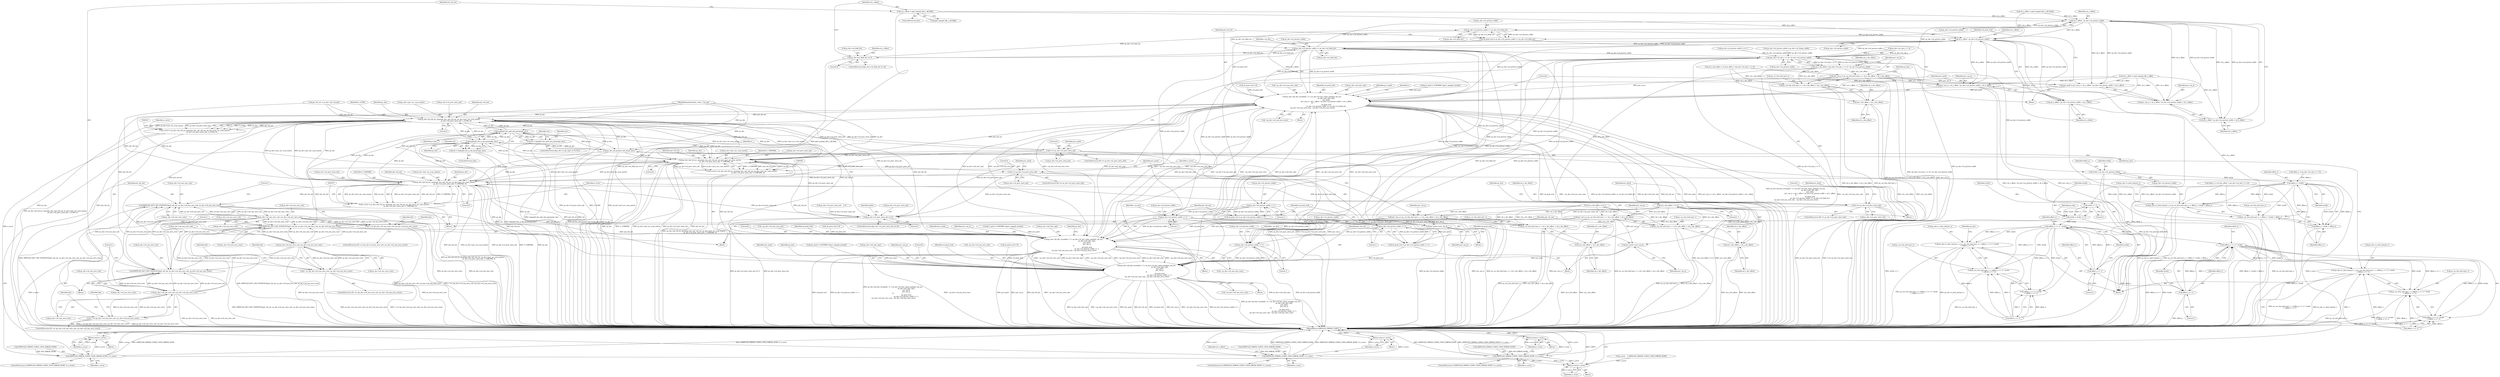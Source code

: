 digraph "0_Android_7737780815fe523ad7b0e49456eb75d27a30818a@array" {
"1000454" [label="(Call,u4_y_offset = gai2_impeg2_blk_y_off_fld[i])"];
"1000498" [label="(Call,u4_y_offset * ps_dec->u2_picture_width)"];
"1000493" [label="(Call,pu1_pred = pu1_out_p + u4_y_offset * ps_dec->u2_picture_width + u4_x_offset)"];
"1000523" [label="(Call,ps_dec->pf_idct_recon[idx * 2 + ps_dec->i4_last_value_one](pi2_vld_out,\n                                                            ps_dec->ai2_idct_stg1,\n                                                            pu1_pred,\n                                                            pu1_out_p + u4_y_offset * ps_dec->u2_picture_width + u4_x_offset,\n 8,\n                                                            u4_pred_strd,\n                                                            ps_dec->u2_picture_width << ps_dec->u2_field_dct,\n ~ps_dec->u4_non_zero_cols, ~ps_dec->u4_non_zero_rows))"];
"1000417" [label="(Call,ps_dec->pf_vld_inv_quant(ps_dec, pi2_vld_out, ps_dec->pu1_inv_scan_matrix,\n                              ps_dec->u2_prev_intra_mb, Y_LUMA, 0))"];
"1000213" [label="(Call,impeg2d_dec_pnb_mb_params(ps_dec))"];
"1000211" [label="(Call,ret = impeg2d_dec_pnb_mb_params(ps_dec))"];
"1000218" [label="(Call,impeg2d_dec_p_mb_params(ps_dec))"];
"1000216" [label="(Call,ret = impeg2d_dec_p_mb_params(ps_dec))"];
"1000388" [label="(Call,ps_dec_mb_params->pf_mc(ps_dec))"];
"1000579" [label="(Call,ps_dec->pf_vld_inv_quant(ps_dec, pi2_vld_out, ps_dec->pu1_inv_scan_matrix,\n                          ps_dec->u2_prev_intra_mb, U_CHROMA, 0))"];
"1000577" [label="(Call,e_error = ps_dec->pf_vld_inv_quant(ps_dec, pi2_vld_out, ps_dec->pu1_inv_scan_matrix,\n                          ps_dec->u2_prev_intra_mb, U_CHROMA, 0))"];
"1000591" [label="(Call,(IMPEG2D_ERROR_CODES_T)IVD_ERROR_NONE != e_error)"];
"1000597" [label="(Return,return e_error;)"];
"1000848" [label="(Return,return e_error;)"];
"1000599" [label="(Call,IMPEG2D_IDCT_INP_STATISTICS(pi2_vld_out, ps_dec->u4_non_zero_cols, ps_dec->u4_non_zero_rows))"];
"1000612" [label="(Call,ps_dec->u4_non_zero_cols | ps_dec->u4_non_zero_rows)"];
"1000459" [label="(Call,IMPEG2D_IDCT_INP_STATISTICS(pi2_vld_out, ps_dec->u4_non_zero_cols, ps_dec->u4_non_zero_rows))"];
"1000472" [label="(Call,ps_dec->u4_non_zero_cols | ps_dec->u4_non_zero_rows)"];
"1000470" [label="(Call,1 == (ps_dec->u4_non_zero_cols | ps_dec->u4_non_zero_rows))"];
"1000713" [label="(Call,IMPEG2D_IDCT_INP_STATISTICS(pi2_vld_out, ps_dec->u4_non_zero_cols, ps_dec->u4_non_zero_rows))"];
"1000726" [label="(Call,ps_dec->u4_non_zero_cols | ps_dec->u4_non_zero_rows)"];
"1000724" [label="(Call,1 == (ps_dec->u4_non_zero_cols | ps_dec->u4_non_zero_rows))"];
"1000767" [label="(Call,ps_dec->pf_idct_recon[idx * 2 + ps_dec->i4_last_value_one](pi2_vld_out,\n                                                        ps_dec->ai2_idct_stg1,\n                                                        pu1_pred,\n                                                        pu1_out_p,\n 8,\n                                                        u4_pred_strd,\n                                                        ps_dec->u2_picture_width >> 1,\n ~ps_dec->u4_non_zero_cols, ~ps_dec->u4_non_zero_rows))"];
"1000653" [label="(Call,ps_dec->pf_idct_recon[idx * 2 + ps_dec->i4_last_value_one](pi2_vld_out,\n                                                        ps_dec->ai2_idct_stg1,\n                                                        pu1_pred,\n                                                        pu1_out_p,\n 8,\n                                                        u4_pred_strd,\n                                                        ps_dec->u2_picture_width >> 1,\n ~ps_dec->u4_non_zero_cols, ~ps_dec->u4_non_zero_rows))"];
"1000693" [label="(Call,ps_dec->pf_vld_inv_quant(ps_dec, pi2_vld_out, ps_dec->pu1_inv_scan_matrix,\n                          ps_dec->u2_prev_intra_mb, V_CHROMA, 0))"];
"1000691" [label="(Call,e_error = ps_dec->pf_vld_inv_quant(ps_dec, pi2_vld_out, ps_dec->pu1_inv_scan_matrix,\n                          ps_dec->u2_prev_intra_mb, V_CHROMA, 0))"];
"1000705" [label="(Call,(IMPEG2D_ERROR_CODES_T)IVD_ERROR_NONE != e_error)"];
"1000711" [label="(Return,return e_error;)"];
"1000741" [label="(Call,0 == ps_dec->u2_prev_intra_mb)"];
"1000269" [label="(Call,ps_dec->u2_prev_intra_mb == 0)"];
"1000610" [label="(Call,1 == (ps_dec->u4_non_zero_cols | ps_dec->u4_non_zero_rows))"];
"1000627" [label="(Call,0 == ps_dec->u2_prev_intra_mb)"];
"1000415" [label="(Call,e_error = ps_dec->pf_vld_inv_quant(ps_dec, pi2_vld_out, ps_dec->pu1_inv_scan_matrix,\n                              ps_dec->u2_prev_intra_mb, Y_LUMA, 0))"];
"1000429" [label="(Call,(IMPEG2D_ERROR_CODES_T)IVD_ERROR_NONE != e_error)"];
"1000435" [label="(Return,return e_error;)"];
"1000487" [label="(Call,0 == ps_dec->u2_prev_intra_mb)"];
"1000495" [label="(Call,pu1_out_p + u4_y_offset * ps_dec->u2_picture_width + u4_x_offset)"];
"1000497" [label="(Call,u4_y_offset * ps_dec->u2_picture_width + u4_x_offset)"];
"1000506" [label="(Call,ps_dec->u2_picture_width << ps_dec->u2_field_dct)"];
"1000504" [label="(Call,u4_pred_strd = ps_dec->u2_picture_width << ps_dec->u2_field_dct)"];
"1000532" [label="(Call,u4_y_offset * ps_dec->u2_picture_width)"];
"1000529" [label="(Call,pu1_out_p + u4_y_offset * ps_dec->u2_picture_width + u4_x_offset)"];
"1000531" [label="(Call,u4_y_offset * ps_dec->u2_picture_width + u4_x_offset)"];
"1000540" [label="(Call,ps_dec->u2_picture_width << ps_dec->u2_field_dct)"];
"1000250" [label="(Call,(ps_dec->u2_mb_y << 4) * ps_dec->u2_picture_width)"];
"1000248" [label="(Call,u4_y_dst_offset = (ps_dec->u2_mb_y << 4) * ps_dec->u2_picture_width)"];
"1000259" [label="(Call,pu1_out_p = ps_cur_frm_buf->pu1_y + u4_x_dst_offset + u4_y_dst_offset)"];
"1000261" [label="(Call,ps_cur_frm_buf->pu1_y + u4_x_dst_offset + u4_y_dst_offset)"];
"1000265" [label="(Call,u4_x_dst_offset + u4_y_dst_offset)"];
"1000556" [label="(Call,u4_y_dst_offset >>= 2)"];
"1000568" [label="(Call,pu1_out_p = ps_cur_frm_buf->pu1_u + u4_x_dst_offset + u4_y_dst_offset)"];
"1000633" [label="(Call,pu1_pred = pu1_out_p)"];
"1000570" [label="(Call,ps_cur_frm_buf->pu1_u + u4_x_dst_offset + u4_y_dst_offset)"];
"1000574" [label="(Call,u4_x_dst_offset + u4_y_dst_offset)"];
"1000682" [label="(Call,pu1_out_p = ps_cur_frm_buf->pu1_v + u4_x_dst_offset + u4_y_dst_offset)"];
"1000747" [label="(Call,pu1_pred = pu1_out_p)"];
"1000684" [label="(Call,ps_cur_frm_buf->pu1_v + u4_x_dst_offset + u4_y_dst_offset)"];
"1000688" [label="(Call,u4_x_dst_offset + u4_y_dst_offset)"];
"1000309" [label="(Call,stride = ps_dec->u2_picture_width)"];
"1000341" [label="(Call,offset_y * stride)"];
"1000330" [label="(Call,ps_dec->s_dest_buf.pu1_y = ps_cur_frm_buf->pu1_y + offset_y * stride + offset_x)"];
"1000336" [label="(Call,ps_cur_frm_buf->pu1_y + offset_y * stride + offset_x)"];
"1000340" [label="(Call,offset_y * stride + offset_x)"];
"1000347" [label="(Call,stride >> 1)"];
"1000345" [label="(Call,stride = stride >> 1)"];
"1000361" [label="(Call,(offset_y >> 1) * stride)"];
"1000350" [label="(Call,ps_dec->s_dest_buf.pu1_u = ps_cur_frm_buf->pu1_u + (offset_y >> 1) * stride\n + (offset_x >> 1))"];
"1000356" [label="(Call,ps_cur_frm_buf->pu1_u + (offset_y >> 1) * stride\n + (offset_x >> 1))"];
"1000360" [label="(Call,(offset_y >> 1) * stride\n + (offset_x >> 1))"];
"1000380" [label="(Call,(offset_y >> 1) * stride)"];
"1000369" [label="(Call,ps_dec->s_dest_buf.pu1_v = ps_cur_frm_buf->pu1_v + (offset_y >> 1) * stride\n + (offset_x >> 1))"];
"1000375" [label="(Call,ps_cur_frm_buf->pu1_v + (offset_y >> 1) * stride\n + (offset_x >> 1))"];
"1000379" [label="(Call,(offset_y >> 1) * stride\n + (offset_x >> 1))"];
"1000362" [label="(Call,offset_y >> 1)"];
"1000381" [label="(Call,offset_y >> 1)"];
"1000638" [label="(Call,ps_dec->u2_picture_width >> 1)"];
"1000636" [label="(Call,u4_pred_strd = ps_dec->u2_picture_width >> 1)"];
"1000662" [label="(Call,ps_dec->u2_picture_width >> 1)"];
"1000752" [label="(Call,ps_dec->u2_picture_width >> 1)"];
"1000750" [label="(Call,u4_pred_strd = ps_dec->u2_picture_width >> 1)"];
"1000776" [label="(Call,ps_dec->u2_picture_width >> 1)"];
"1000443" [label="(Call,ps_dec->u2_field_dct == 0)"];
"1000423" [label="(Call,ps_dec->u2_prev_intra_mb)"];
"1000624" [label="(Identifier,idx)"];
"1000219" [label="(Identifier,ps_dec)"];
"1000611" [label="(Literal,1)"];
"1000274" [label="(Block,)"];
"1000612" [label="(Call,ps_dec->u4_non_zero_cols | ps_dec->u4_non_zero_rows)"];
"1000598" [label="(Identifier,e_error)"];
"1000780" [label="(Literal,1)"];
"1000249" [label="(Identifier,u4_y_dst_offset)"];
"1000461" [label="(Call,ps_dec->u4_non_zero_cols)"];
"1000357" [label="(Call,ps_cur_frm_buf->pu1_u)"];
"1000645" [label="(Call,pu1_pred = (UWORD8 *)gau1_impeg2_zerobuf)"];
"1000392" [label="(Identifier,i)"];
"1000538" [label="(Literal,8)"];
"1000604" [label="(Call,ps_dec->u4_non_zero_rows)"];
"1000655" [label="(Call,ps_dec->ai2_idct_stg1)"];
"1000484" [label="(Identifier,idx)"];
"1000250" [label="(Call,(ps_dec->u2_mb_y << 4) * ps_dec->u2_picture_width)"];
"1000384" [label="(Identifier,stride)"];
"1000448" [label="(Call,u4_y_offset = gai2_impeg2_blk_y_off_frm[i])"];
"1000213" [label="(Call,impeg2d_dec_pnb_mb_params(ps_dec))"];
"1000280" [label="(Identifier,index)"];
"1000498" [label="(Call,u4_y_offset * ps_dec->u2_picture_width)"];
"1000360" [label="(Call,(offset_y >> 1) * stride\n + (offset_x >> 1))"];
"1000682" [label="(Call,pu1_out_p = ps_cur_frm_buf->pu1_v + u4_x_dst_offset + u4_y_dst_offset)"];
"1000639" [label="(Call,ps_dec->u2_picture_width)"];
"1000266" [label="(Identifier,u4_x_dst_offset)"];
"1000725" [label="(Literal,1)"];
"1000777" [label="(Call,ps_dec->u2_picture_width)"];
"1000772" [label="(Identifier,pu1_pred)"];
"1000654" [label="(Identifier,pi2_vld_out)"];
"1000435" [label="(Return,return e_error;)"];
"1000577" [label="(Call,e_error = ps_dec->pf_vld_inv_quant(ps_dec, pi2_vld_out, ps_dec->pu1_inv_scan_matrix,\n                          ps_dec->u2_prev_intra_mb, U_CHROMA, 0))"];
"1000437" [label="(Call,u4_x_offset = gai2_impeg2_blk_x_off[i])"];
"1000165" [label="(Call,ps_dec->u2_picture_width <<= 1)"];
"1000529" [label="(Call,pu1_out_p + u4_y_offset * ps_dec->u2_picture_width + u4_x_offset)"];
"1000473" [label="(Call,ps_dec->u4_non_zero_cols)"];
"1000691" [label="(Call,e_error = ps_dec->pf_vld_inv_quant(ps_dec, pi2_vld_out, ps_dec->pu1_inv_scan_matrix,\n                          ps_dec->u2_prev_intra_mb, V_CHROMA, 0))"];
"1000750" [label="(Call,u4_pred_strd = ps_dec->u2_picture_width >> 1)"];
"1000610" [label="(Call,1 == (ps_dec->u4_non_zero_cols | ps_dec->u4_non_zero_rows))"];
"1000550" [label="(Call,~ps_dec->u4_non_zero_rows)"];
"1000704" [label="(ControlStructure,if ((IMPEG2D_ERROR_CODES_T)IVD_ERROR_NONE != e_error))"];
"1000345" [label="(Call,stride = stride >> 1)"];
"1000504" [label="(Call,u4_pred_strd = ps_dec->u2_picture_width << ps_dec->u2_field_dct)"];
"1000471" [label="(Literal,1)"];
"1000398" [label="(Identifier,i)"];
"1000699" [label="(Call,ps_dec->u2_prev_intra_mb)"];
"1000239" [label="(Call,u4_x_dst_offset = u4_frm_offset + (ps_dec->u2_mb_x << 4))"];
"1000576" [label="(Identifier,u4_y_dst_offset)"];
"1000419" [label="(Identifier,pi2_vld_out)"];
"1000689" [label="(Identifier,u4_x_dst_offset)"];
"1000426" [label="(Identifier,Y_LUMA)"];
"1000270" [label="(Call,ps_dec->u2_prev_intra_mb)"];
"1000366" [label="(Call,offset_x >> 1)"];
"1000469" [label="(ControlStructure,if(1 == (ps_dec->u4_non_zero_cols | ps_dec->u4_non_zero_rows)))"];
"1000677" [label="(Identifier,ps_dec)"];
"1000537" [label="(Identifier,u4_x_offset)"];
"1000344" [label="(Identifier,offset_x)"];
"1000582" [label="(Call,ps_dec->pu1_inv_scan_matrix)"];
"1000349" [label="(Literal,1)"];
"1000487" [label="(Call,0 == ps_dec->u2_prev_intra_mb)"];
"1000369" [label="(Call,ps_dec->s_dest_buf.pu1_v = ps_cur_frm_buf->pu1_v + (offset_y >> 1) * stride\n + (offset_x >> 1))"];
"1000666" [label="(Literal,1)"];
"1000756" [label="(Literal,1)"];
"1000663" [label="(Call,ps_dec->u2_picture_width)"];
"1000183" [label="(Block,)"];
"1000534" [label="(Call,ps_dec->u2_picture_width)"];
"1000438" [label="(Identifier,u4_x_offset)"];
"1000212" [label="(Identifier,ret)"];
"1000789" [label="(Identifier,ps_dec)"];
"1000726" [label="(Call,ps_dec->u4_non_zero_cols | ps_dec->u4_non_zero_rows)"];
"1000356" [label="(Call,ps_cur_frm_buf->pu1_u + (offset_y >> 1) * stride\n + (offset_x >> 1))"];
"1000436" [label="(Identifier,e_error)"];
"1000495" [label="(Call,pu1_out_p + u4_y_offset * ps_dec->u2_picture_width + u4_x_offset)"];
"1000591" [label="(Call,(IMPEG2D_ERROR_CODES_T)IVD_ERROR_NONE != e_error)"];
"1000540" [label="(Call,ps_dec->u2_picture_width << ps_dec->u2_field_dct)"];
"1000434" [label="(Block,)"];
"1000380" [label="(Call,(offset_y >> 1) * stride)"];
"1000449" [label="(Identifier,u4_y_offset)"];
"1000580" [label="(Identifier,ps_dec)"];
"1000515" [label="(Call,pu1_pred = (UWORD8 *)gau1_impeg2_zerobuf)"];
"1000493" [label="(Call,pu1_pred = pu1_out_p + u4_y_offset * ps_dec->u2_picture_width + u4_x_offset)"];
"1000361" [label="(Call,(offset_y >> 1) * stride)"];
"1000702" [label="(Identifier,V_CHROMA)"];
"1000734" [label="(Identifier,idx)"];
"1000531" [label="(Call,u4_y_offset * ps_dec->u2_picture_width + u4_x_offset)"];
"1000497" [label="(Call,u4_y_offset * ps_dec->u2_picture_width + u4_x_offset)"];
"1000613" [label="(Call,ps_dec->u4_non_zero_cols)"];
"1000595" [label="(Identifier,e_error)"];
"1000570" [label="(Call,ps_cur_frm_buf->pu1_u + u4_x_dst_offset + u4_y_dst_offset)"];
"1000627" [label="(Call,0 == ps_dec->u2_prev_intra_mb)"];
"1000454" [label="(Call,u4_y_offset = gai2_impeg2_blk_y_off_fld[i])"];
"1000382" [label="(Identifier,offset_y)"];
"1000430" [label="(Call,(IMPEG2D_ERROR_CODES_T)IVD_ERROR_NONE)"];
"1000759" [label="(Call,pu1_pred = (UWORD8 *)gau1_impeg2_zerobuf)"];
"1000340" [label="(Call,offset_y * stride + offset_x)"];
"1000723" [label="(ControlStructure,if(1 == (ps_dec->u4_non_zero_cols | ps_dec->u4_non_zero_rows)))"];
"1000693" [label="(Call,ps_dec->pf_vld_inv_quant(ps_dec, pi2_vld_out, ps_dec->pu1_inv_scan_matrix,\n                          ps_dec->u2_prev_intra_mb, V_CHROMA, 0))"];
"1000261" [label="(Call,ps_cur_frm_buf->pu1_y + u4_x_dst_offset + u4_y_dst_offset)"];
"1000532" [label="(Call,u4_y_offset * ps_dec->u2_picture_width)"];
"1000528" [label="(Identifier,pu1_pred)"];
"1000599" [label="(Call,IMPEG2D_IDCT_INP_STATISTICS(pi2_vld_out, ps_dec->u4_non_zero_cols, ps_dec->u4_non_zero_rows))"];
"1000127" [label="(Call,pi2_vld_out = ps_dec->ai2_vld_buf)"];
"1000636" [label="(Call,u4_pred_strd = ps_dec->u2_picture_width >> 1)"];
"1000376" [label="(Call,ps_cur_frm_buf->pu1_v)"];
"1000620" [label="(Identifier,idx)"];
"1000499" [label="(Identifier,u4_y_offset)"];
"1000784" [label="(Call,~ps_dec->u4_non_zero_rows)"];
"1000635" [label="(Identifier,pu1_out_p)"];
"1000782" [label="(Identifier,~ps_dec)"];
"1000211" [label="(Call,ret = impeg2d_dec_pnb_mb_params(ps_dec))"];
"1000660" [label="(Literal,8)"];
"1000541" [label="(Call,ps_dec->u2_picture_width)"];
"1000418" [label="(Identifier,ps_dec)"];
"1000681" [label="(Block,)"];
"1000309" [label="(Call,stride = ps_dec->u2_picture_width)"];
"1000456" [label="(Call,gai2_impeg2_blk_y_off_fld[i])"];
"1000574" [label="(Call,u4_x_dst_offset + u4_y_dst_offset)"];
"1000367" [label="(Identifier,offset_x)"];
"1000464" [label="(Call,ps_dec->u4_non_zero_rows)"];
"1000205" [label="(ControlStructure,if(ps_dec->e_pic_type == B_PIC))"];
"1000714" [label="(Identifier,pi2_vld_out)"];
"1000709" [label="(Identifier,e_error)"];
"1000742" [label="(Literal,0)"];
"1000364" [label="(Literal,1)"];
"1000569" [label="(Identifier,pu1_out_p)"];
"1000530" [label="(Identifier,pu1_out_p)"];
"1000417" [label="(Call,ps_dec->pf_vld_inv_quant(ps_dec, pi2_vld_out, ps_dec->pu1_inv_scan_matrix,\n                              ps_dec->u2_prev_intra_mb, Y_LUMA, 0))"];
"1000767" [label="(Call,ps_dec->pf_idct_recon[idx * 2 + ps_dec->i4_last_value_one](pi2_vld_out,\n                                                        ps_dec->ai2_idct_stg1,\n                                                        pu1_pred,\n                                                        pu1_out_p,\n 8,\n                                                        u4_pred_strd,\n                                                        ps_dec->u2_picture_width >> 1,\n ~ps_dec->u4_non_zero_cols, ~ps_dec->u4_non_zero_rows))"];
"1000363" [label="(Identifier,offset_y)"];
"1000510" [label="(Call,ps_dec->u2_field_dct)"];
"1000523" [label="(Call,ps_dec->pf_idct_recon[idx * 2 + ps_dec->i4_last_value_one](pi2_vld_out,\n                                                            ps_dec->ai2_idct_stg1,\n                                                            pu1_pred,\n                                                            pu1_out_p + u4_y_offset * ps_dec->u2_picture_width + u4_x_offset,\n 8,\n                                                            u4_pred_strd,\n                                                            ps_dec->u2_picture_width << ps_dec->u2_field_dct,\n ~ps_dec->u4_non_zero_cols, ~ps_dec->u4_non_zero_rows))"];
"1000323" [label="(Call,offset_y = (ps_dec->u2_mb_y << 4))"];
"1000427" [label="(Literal,0)"];
"1000503" [label="(Identifier,u4_x_offset)"];
"1000260" [label="(Identifier,pu1_out_p)"];
"1000350" [label="(Call,ps_dec->s_dest_buf.pu1_u = ps_cur_frm_buf->pu1_u + (offset_y >> 1) * stride\n + (offset_x >> 1))"];
"1000695" [label="(Identifier,pi2_vld_out)"];
"1000381" [label="(Call,offset_y >> 1)"];
"1000385" [label="(Call,offset_x >> 1)"];
"1000769" [label="(Call,ps_dec->ai2_idct_stg1)"];
"1000141" [label="(Call,ps_dec->u2_prev_intra_mb    = 0)"];
"1000752" [label="(Call,ps_dec->u2_picture_width >> 1)"];
"1000346" [label="(Identifier,stride)"];
"1000588" [label="(Identifier,U_CHROMA)"];
"1000715" [label="(Call,ps_dec->u4_non_zero_cols)"];
"1000568" [label="(Call,pu1_out_p = ps_cur_frm_buf->pu1_u + u4_x_dst_offset + u4_y_dst_offset)"];
"1000746" [label="(Block,)"];
"1000597" [label="(Return,return e_error;)"];
"1000343" [label="(Identifier,stride)"];
"1000575" [label="(Identifier,u4_x_dst_offset)"];
"1000375" [label="(Call,ps_cur_frm_buf->pu1_v + (offset_y >> 1) * stride\n + (offset_x >> 1))"];
"1000151" [label="(Call,ps_dec->u2_picture_width = ps_dec->u2_frame_width)"];
"1000259" [label="(Call,pu1_out_p = ps_cur_frm_buf->pu1_y + u4_x_dst_offset + u4_y_dst_offset)"];
"1000488" [label="(Literal,0)"];
"1000557" [label="(Identifier,u4_y_dst_offset)"];
"1000362" [label="(Call,offset_y >> 1)"];
"1000221" [label="(Identifier,ret)"];
"1000596" [label="(Block,)"];
"1000743" [label="(Call,ps_dec->u2_prev_intra_mb)"];
"1000267" [label="(Identifier,u4_y_dst_offset)"];
"1000662" [label="(Call,ps_dec->u2_picture_width >> 1)"];
"1000579" [label="(Call,ps_dec->pf_vld_inv_quant(ps_dec, pi2_vld_out, ps_dec->pu1_inv_scan_matrix,\n                          ps_dec->u2_prev_intra_mb, U_CHROMA, 0))"];
"1000646" [label="(Identifier,pu1_pred)"];
"1000342" [label="(Identifier,offset_y)"];
"1000634" [label="(Identifier,pu1_pred)"];
"1000251" [label="(Call,ps_dec->u2_mb_y << 4)"];
"1000217" [label="(Identifier,ret)"];
"1000268" [label="(ControlStructure,if(ps_dec->u2_prev_intra_mb == 0))"];
"1000507" [label="(Call,ps_dec->u2_picture_width)"];
"1000563" [label="(Identifier,ps_dec)"];
"1000589" [label="(Literal,0)"];
"1000520" [label="(Call,u4_pred_strd = 8)"];
"1000470" [label="(Call,1 == (ps_dec->u4_non_zero_cols | ps_dec->u4_non_zero_rows))"];
"1000492" [label="(Block,)"];
"1000494" [label="(Identifier,pu1_pred)"];
"1000667" [label="(Call,~ps_dec->u4_non_zero_cols)"];
"1000370" [label="(Call,ps_dec->s_dest_buf.pu1_v)"];
"1000773" [label="(Identifier,pu1_out_p)"];
"1000311" [label="(Call,ps_dec->u2_picture_width)"];
"1000215" [label="(ControlStructure,else)"];
"1000774" [label="(Literal,8)"];
"1000690" [label="(Identifier,u4_y_dst_offset)"];
"1000850" [label="(MethodReturn,IMPEG2D_ERROR_CODES_T)"];
"1000609" [label="(ControlStructure,if(1 == (ps_dec->u4_non_zero_cols | ps_dec->u4_non_zero_rows)))"];
"1000688" [label="(Call,u4_x_dst_offset + u4_y_dst_offset)"];
"1000315" [label="(Identifier,offset_x)"];
"1000753" [label="(Call,ps_dec->u2_picture_width)"];
"1000122" [label="(Call,e_error   = (IMPEG2D_ERROR_CODES_T)IVD_ERROR_NONE)"];
"1000727" [label="(Call,ps_dec->u4_non_zero_cols)"];
"1000741" [label="(Call,0 == ps_dec->u2_prev_intra_mb)"];
"1000711" [label="(Return,return e_error;)"];
"1000496" [label="(Identifier,pu1_out_p)"];
"1000628" [label="(Literal,0)"];
"1000642" [label="(Literal,1)"];
"1000558" [label="(Literal,2)"];
"1000712" [label="(Identifier,e_error)"];
"1000256" [label="(Call,ps_dec->u2_picture_width)"];
"1000668" [label="(Identifier,~ps_dec)"];
"1000692" [label="(Identifier,e_error)"];
"1000480" [label="(Identifier,idx)"];
"1000553" [label="(Call,u4_x_dst_offset >>= 1)"];
"1000713" [label="(Call,IMPEG2D_IDCT_INP_STATISTICS(pi2_vld_out, ps_dec->u4_non_zero_cols, ps_dec->u4_non_zero_rows))"];
"1000314" [label="(Call,offset_x = u4_frm_offset + (ps_dec->u2_mb_x << 4))"];
"1000330" [label="(Call,ps_dec->s_dest_buf.pu1_y = ps_cur_frm_buf->pu1_y + offset_y * stride + offset_x)"];
"1000849" [label="(Identifier,e_error)"];
"1000472" [label="(Call,ps_dec->u4_non_zero_cols | ps_dec->u4_non_zero_rows)"];
"1000348" [label="(Identifier,stride)"];
"1000661" [label="(Identifier,u4_pred_strd)"];
"1000585" [label="(Call,ps_dec->u2_prev_intra_mb)"];
"1000443" [label="(Call,ps_dec->u2_field_dct == 0)"];
"1000547" [label="(Call,~ps_dec->u4_non_zero_cols)"];
"1000567" [label="(Block,)"];
"1000600" [label="(Identifier,pi2_vld_out)"];
"1000738" [label="(Identifier,idx)"];
"1000310" [label="(Identifier,stride)"];
"1000650" [label="(Call,u4_pred_strd = 8)"];
"1000740" [label="(ControlStructure,if(0 == ps_dec->u2_prev_intra_mb))"];
"1000429" [label="(Call,(IMPEG2D_ERROR_CODES_T)IVD_ERROR_NONE != e_error)"];
"1000633" [label="(Call,pu1_pred = pu1_out_p)"];
"1000775" [label="(Identifier,u4_pred_strd)"];
"1000467" [label="(Block,)"];
"1000218" [label="(Call,impeg2d_dec_p_mb_params(ps_dec))"];
"1000626" [label="(ControlStructure,if(0 == ps_dec->u2_prev_intra_mb))"];
"1000453" [label="(ControlStructure,else)"];
"1000581" [label="(Identifier,pi2_vld_out)"];
"1000638" [label="(Call,ps_dec->u2_picture_width >> 1)"];
"1000351" [label="(Call,ps_dec->s_dest_buf.pu1_u)"];
"1000460" [label="(Identifier,pi2_vld_out)"];
"1000578" [label="(Identifier,e_error)"];
"1000524" [label="(Identifier,pi2_vld_out)"];
"1000388" [label="(Call,ps_dec_mb_params->pf_mc(ps_dec))"];
"1000592" [label="(Call,(IMPEG2D_ERROR_CODES_T)IVD_ERROR_NONE)"];
"1000476" [label="(Call,ps_dec->u4_non_zero_rows)"];
"1000653" [label="(Call,ps_dec->pf_idct_recon[idx * 2 + ps_dec->i4_last_value_one](pi2_vld_out,\n                                                        ps_dec->ai2_idct_stg1,\n                                                        pu1_pred,\n                                                        pu1_out_p,\n 8,\n                                                        u4_pred_strd,\n                                                        ps_dec->u2_picture_width >> 1,\n ~ps_dec->u4_non_zero_cols, ~ps_dec->u4_non_zero_rows))"];
"1000248" [label="(Call,u4_y_dst_offset = (ps_dec->u2_mb_y << 4) * ps_dec->u2_picture_width)"];
"1000486" [label="(ControlStructure,if(0 == ps_dec->u2_prev_intra_mb))"];
"1000683" [label="(Identifier,pu1_out_p)"];
"1000459" [label="(Call,IMPEG2D_IDCT_INP_STATISTICS(pi2_vld_out, ps_dec->u4_non_zero_cols, ps_dec->u4_non_zero_rows))"];
"1000705" [label="(Call,(IMPEG2D_ERROR_CODES_T)IVD_ERROR_NONE != e_error)"];
"1000601" [label="(Call,ps_dec->u4_non_zero_cols)"];
"1000269" [label="(Call,ps_dec->u2_prev_intra_mb == 0)"];
"1000273" [label="(Literal,0)"];
"1000768" [label="(Identifier,pi2_vld_out)"];
"1000539" [label="(Identifier,u4_pred_strd)"];
"1000781" [label="(Call,~ps_dec->u4_non_zero_cols)"];
"1000607" [label="(Block,)"];
"1000749" [label="(Identifier,pu1_out_p)"];
"1000331" [label="(Call,ps_dec->s_dest_buf.pu1_y)"];
"1000590" [label="(ControlStructure,if ((IMPEG2D_ERROR_CODES_T)IVD_ERROR_NONE != e_error))"];
"1000706" [label="(Call,(IMPEG2D_ERROR_CODES_T)IVD_ERROR_NONE)"];
"1000433" [label="(Identifier,e_error)"];
"1000265" [label="(Call,u4_x_dst_offset + u4_y_dst_offset)"];
"1000365" [label="(Identifier,stride)"];
"1000386" [label="(Identifier,offset_x)"];
"1000415" [label="(Call,e_error = ps_dec->pf_vld_inv_quant(ps_dec, pi2_vld_out, ps_dec->pu1_inv_scan_matrix,\n                              ps_dec->u2_prev_intra_mb, Y_LUMA, 0))"];
"1000696" [label="(Call,ps_dec->pu1_inv_scan_matrix)"];
"1000730" [label="(Call,ps_dec->u4_non_zero_rows)"];
"1000271" [label="(Identifier,ps_dec)"];
"1000416" [label="(Identifier,e_error)"];
"1000500" [label="(Call,ps_dec->u2_picture_width)"];
"1000848" [label="(Return,return e_error;)"];
"1000214" [label="(Identifier,ps_dec)"];
"1000616" [label="(Call,ps_dec->u4_non_zero_rows)"];
"1000506" [label="(Call,ps_dec->u2_picture_width << ps_dec->u2_field_dct)"];
"1000216" [label="(Call,ret = impeg2d_dec_p_mb_params(ps_dec))"];
"1000724" [label="(Call,1 == (ps_dec->u4_non_zero_cols | ps_dec->u4_non_zero_rows))"];
"1000747" [label="(Call,pu1_pred = pu1_out_p)"];
"1000776" [label="(Call,ps_dec->u2_picture_width >> 1)"];
"1000760" [label="(Identifier,pu1_pred)"];
"1000751" [label="(Identifier,u4_pred_strd)"];
"1000447" [label="(Literal,0)"];
"1000444" [label="(Call,ps_dec->u2_field_dct)"];
"1000525" [label="(Call,ps_dec->ai2_idct_stg1)"];
"1000516" [label="(Identifier,pu1_pred)"];
"1000489" [label="(Call,ps_dec->u2_prev_intra_mb)"];
"1000556" [label="(Call,u4_y_dst_offset >>= 2)"];
"1000383" [label="(Literal,1)"];
"1000685" [label="(Call,ps_cur_frm_buf->pu1_v)"];
"1000670" [label="(Call,~ps_dec->u4_non_zero_rows)"];
"1000262" [label="(Call,ps_cur_frm_buf->pu1_y)"];
"1000571" [label="(Call,ps_cur_frm_buf->pu1_u)"];
"1000389" [label="(Identifier,ps_dec)"];
"1000748" [label="(Identifier,pu1_pred)"];
"1000372" [label="(Identifier,ps_dec)"];
"1000658" [label="(Identifier,pu1_pred)"];
"1000694" [label="(Identifier,ps_dec)"];
"1000721" [label="(Block,)"];
"1000533" [label="(Identifier,u4_y_offset)"];
"1000632" [label="(Block,)"];
"1000341" [label="(Call,offset_y * stride)"];
"1000428" [label="(ControlStructure,if ((IMPEG2D_ERROR_CODES_T)IVD_ERROR_NONE != e_error))"];
"1000544" [label="(Call,ps_dec->u2_field_dct)"];
"1000637" [label="(Identifier,u4_pred_strd)"];
"1000548" [label="(Identifier,~ps_dec)"];
"1000347" [label="(Call,stride >> 1)"];
"1000703" [label="(Literal,0)"];
"1000337" [label="(Call,ps_cur_frm_buf->pu1_y)"];
"1000442" [label="(ControlStructure,if(ps_dec->u2_field_dct == 0))"];
"1000379" [label="(Call,(offset_y >> 1) * stride\n + (offset_x >> 1))"];
"1000105" [label="(MethodParameterIn,dec_state_t *ps_dec)"];
"1000414" [label="(Block,)"];
"1000710" [label="(Block,)"];
"1000505" [label="(Identifier,u4_pred_strd)"];
"1000718" [label="(Call,ps_dec->u4_non_zero_rows)"];
"1000336" [label="(Call,ps_cur_frm_buf->pu1_y + offset_y * stride + offset_x)"];
"1000353" [label="(Identifier,ps_dec)"];
"1000106" [label="(Block,)"];
"1000684" [label="(Call,ps_cur_frm_buf->pu1_v + u4_x_dst_offset + u4_y_dst_offset)"];
"1000629" [label="(Call,ps_dec->u2_prev_intra_mb)"];
"1000420" [label="(Call,ps_dec->pu1_inv_scan_matrix)"];
"1000764" [label="(Call,u4_pred_strd = 8)"];
"1000659" [label="(Identifier,pu1_out_p)"];
"1000455" [label="(Identifier,u4_y_offset)"];
"1000454" -> "1000453"  [label="AST: "];
"1000454" -> "1000456"  [label="CFG: "];
"1000455" -> "1000454"  [label="AST: "];
"1000456" -> "1000454"  [label="AST: "];
"1000460" -> "1000454"  [label="CFG: "];
"1000454" -> "1000850"  [label="DDG: gai2_impeg2_blk_y_off_fld[i]"];
"1000454" -> "1000498"  [label="DDG: u4_y_offset"];
"1000454" -> "1000532"  [label="DDG: u4_y_offset"];
"1000498" -> "1000497"  [label="AST: "];
"1000498" -> "1000500"  [label="CFG: "];
"1000499" -> "1000498"  [label="AST: "];
"1000500" -> "1000498"  [label="AST: "];
"1000503" -> "1000498"  [label="CFG: "];
"1000498" -> "1000493"  [label="DDG: u4_y_offset"];
"1000498" -> "1000493"  [label="DDG: ps_dec->u2_picture_width"];
"1000498" -> "1000495"  [label="DDG: u4_y_offset"];
"1000498" -> "1000495"  [label="DDG: ps_dec->u2_picture_width"];
"1000498" -> "1000497"  [label="DDG: u4_y_offset"];
"1000498" -> "1000497"  [label="DDG: ps_dec->u2_picture_width"];
"1000448" -> "1000498"  [label="DDG: u4_y_offset"];
"1000250" -> "1000498"  [label="DDG: ps_dec->u2_picture_width"];
"1000540" -> "1000498"  [label="DDG: ps_dec->u2_picture_width"];
"1000498" -> "1000506"  [label="DDG: ps_dec->u2_picture_width"];
"1000498" -> "1000532"  [label="DDG: u4_y_offset"];
"1000493" -> "1000492"  [label="AST: "];
"1000493" -> "1000495"  [label="CFG: "];
"1000494" -> "1000493"  [label="AST: "];
"1000495" -> "1000493"  [label="AST: "];
"1000505" -> "1000493"  [label="CFG: "];
"1000259" -> "1000493"  [label="DDG: pu1_out_p"];
"1000437" -> "1000493"  [label="DDG: u4_x_offset"];
"1000493" -> "1000523"  [label="DDG: pu1_pred"];
"1000523" -> "1000467"  [label="AST: "];
"1000523" -> "1000550"  [label="CFG: "];
"1000524" -> "1000523"  [label="AST: "];
"1000525" -> "1000523"  [label="AST: "];
"1000528" -> "1000523"  [label="AST: "];
"1000529" -> "1000523"  [label="AST: "];
"1000538" -> "1000523"  [label="AST: "];
"1000539" -> "1000523"  [label="AST: "];
"1000540" -> "1000523"  [label="AST: "];
"1000547" -> "1000523"  [label="AST: "];
"1000550" -> "1000523"  [label="AST: "];
"1000398" -> "1000523"  [label="CFG: "];
"1000523" -> "1000850"  [label="DDG: ~ps_dec->u4_non_zero_rows"];
"1000523" -> "1000850"  [label="DDG: ps_dec->u2_picture_width << ps_dec->u2_field_dct"];
"1000523" -> "1000850"  [label="DDG: ps_dec->ai2_idct_stg1"];
"1000523" -> "1000850"  [label="DDG: pi2_vld_out"];
"1000523" -> "1000850"  [label="DDG: pu1_pred"];
"1000523" -> "1000850"  [label="DDG: pu1_out_p + u4_y_offset * ps_dec->u2_picture_width + u4_x_offset"];
"1000523" -> "1000850"  [label="DDG: ps_dec->pf_idct_recon[idx * 2 + ps_dec->i4_last_value_one](pi2_vld_out,\n                                                            ps_dec->ai2_idct_stg1,\n                                                            pu1_pred,\n                                                            pu1_out_p + u4_y_offset * ps_dec->u2_picture_width + u4_x_offset,\n 8,\n                                                            u4_pred_strd,\n                                                            ps_dec->u2_picture_width << ps_dec->u2_field_dct,\n ~ps_dec->u4_non_zero_cols, ~ps_dec->u4_non_zero_rows)"];
"1000523" -> "1000850"  [label="DDG: ~ps_dec->u4_non_zero_cols"];
"1000523" -> "1000850"  [label="DDG: u4_pred_strd"];
"1000523" -> "1000417"  [label="DDG: pi2_vld_out"];
"1000459" -> "1000523"  [label="DDG: pi2_vld_out"];
"1000653" -> "1000523"  [label="DDG: ps_dec->ai2_idct_stg1"];
"1000653" -> "1000523"  [label="DDG: ~ps_dec->u4_non_zero_cols"];
"1000653" -> "1000523"  [label="DDG: ~ps_dec->u4_non_zero_rows"];
"1000767" -> "1000523"  [label="DDG: ps_dec->ai2_idct_stg1"];
"1000767" -> "1000523"  [label="DDG: ~ps_dec->u4_non_zero_cols"];
"1000767" -> "1000523"  [label="DDG: ~ps_dec->u4_non_zero_rows"];
"1000515" -> "1000523"  [label="DDG: pu1_pred"];
"1000259" -> "1000523"  [label="DDG: pu1_out_p"];
"1000532" -> "1000523"  [label="DDG: u4_y_offset"];
"1000532" -> "1000523"  [label="DDG: ps_dec->u2_picture_width"];
"1000437" -> "1000523"  [label="DDG: u4_x_offset"];
"1000520" -> "1000523"  [label="DDG: u4_pred_strd"];
"1000504" -> "1000523"  [label="DDG: u4_pred_strd"];
"1000540" -> "1000523"  [label="DDG: ps_dec->u2_picture_width"];
"1000540" -> "1000523"  [label="DDG: ps_dec->u2_field_dct"];
"1000523" -> "1000579"  [label="DDG: pi2_vld_out"];
"1000523" -> "1000653"  [label="DDG: ps_dec->ai2_idct_stg1"];
"1000523" -> "1000653"  [label="DDG: ~ps_dec->u4_non_zero_cols"];
"1000523" -> "1000653"  [label="DDG: ~ps_dec->u4_non_zero_rows"];
"1000523" -> "1000693"  [label="DDG: pi2_vld_out"];
"1000523" -> "1000767"  [label="DDG: ps_dec->ai2_idct_stg1"];
"1000523" -> "1000767"  [label="DDG: ~ps_dec->u4_non_zero_cols"];
"1000523" -> "1000767"  [label="DDG: ~ps_dec->u4_non_zero_rows"];
"1000417" -> "1000415"  [label="AST: "];
"1000417" -> "1000427"  [label="CFG: "];
"1000418" -> "1000417"  [label="AST: "];
"1000419" -> "1000417"  [label="AST: "];
"1000420" -> "1000417"  [label="AST: "];
"1000423" -> "1000417"  [label="AST: "];
"1000426" -> "1000417"  [label="AST: "];
"1000427" -> "1000417"  [label="AST: "];
"1000415" -> "1000417"  [label="CFG: "];
"1000417" -> "1000850"  [label="DDG: ps_dec->pu1_inv_scan_matrix"];
"1000417" -> "1000850"  [label="DDG: Y_LUMA"];
"1000417" -> "1000850"  [label="DDG: ps_dec->u2_prev_intra_mb"];
"1000417" -> "1000850"  [label="DDG: ps_dec"];
"1000417" -> "1000850"  [label="DDG: pi2_vld_out"];
"1000417" -> "1000213"  [label="DDG: ps_dec"];
"1000417" -> "1000218"  [label="DDG: ps_dec"];
"1000417" -> "1000415"  [label="DDG: 0"];
"1000417" -> "1000415"  [label="DDG: Y_LUMA"];
"1000417" -> "1000415"  [label="DDG: ps_dec"];
"1000417" -> "1000415"  [label="DDG: pi2_vld_out"];
"1000417" -> "1000415"  [label="DDG: ps_dec->pu1_inv_scan_matrix"];
"1000417" -> "1000415"  [label="DDG: ps_dec->u2_prev_intra_mb"];
"1000388" -> "1000417"  [label="DDG: ps_dec"];
"1000213" -> "1000417"  [label="DDG: ps_dec"];
"1000218" -> "1000417"  [label="DDG: ps_dec"];
"1000105" -> "1000417"  [label="DDG: ps_dec"];
"1000767" -> "1000417"  [label="DDG: pi2_vld_out"];
"1000653" -> "1000417"  [label="DDG: pi2_vld_out"];
"1000127" -> "1000417"  [label="DDG: pi2_vld_out"];
"1000693" -> "1000417"  [label="DDG: ps_dec->pu1_inv_scan_matrix"];
"1000579" -> "1000417"  [label="DDG: ps_dec->pu1_inv_scan_matrix"];
"1000487" -> "1000417"  [label="DDG: ps_dec->u2_prev_intra_mb"];
"1000269" -> "1000417"  [label="DDG: ps_dec->u2_prev_intra_mb"];
"1000417" -> "1000459"  [label="DDG: pi2_vld_out"];
"1000417" -> "1000487"  [label="DDG: ps_dec->u2_prev_intra_mb"];
"1000417" -> "1000579"  [label="DDG: ps_dec"];
"1000417" -> "1000579"  [label="DDG: ps_dec->pu1_inv_scan_matrix"];
"1000417" -> "1000693"  [label="DDG: ps_dec"];
"1000417" -> "1000693"  [label="DDG: ps_dec->pu1_inv_scan_matrix"];
"1000213" -> "1000211"  [label="AST: "];
"1000213" -> "1000214"  [label="CFG: "];
"1000214" -> "1000213"  [label="AST: "];
"1000211" -> "1000213"  [label="CFG: "];
"1000213" -> "1000850"  [label="DDG: ps_dec"];
"1000213" -> "1000211"  [label="DDG: ps_dec"];
"1000579" -> "1000213"  [label="DDG: ps_dec"];
"1000388" -> "1000213"  [label="DDG: ps_dec"];
"1000693" -> "1000213"  [label="DDG: ps_dec"];
"1000218" -> "1000213"  [label="DDG: ps_dec"];
"1000105" -> "1000213"  [label="DDG: ps_dec"];
"1000213" -> "1000218"  [label="DDG: ps_dec"];
"1000213" -> "1000388"  [label="DDG: ps_dec"];
"1000213" -> "1000579"  [label="DDG: ps_dec"];
"1000213" -> "1000693"  [label="DDG: ps_dec"];
"1000211" -> "1000205"  [label="AST: "];
"1000212" -> "1000211"  [label="AST: "];
"1000221" -> "1000211"  [label="CFG: "];
"1000211" -> "1000850"  [label="DDG: ret"];
"1000211" -> "1000850"  [label="DDG: impeg2d_dec_pnb_mb_params(ps_dec)"];
"1000218" -> "1000216"  [label="AST: "];
"1000218" -> "1000219"  [label="CFG: "];
"1000219" -> "1000218"  [label="AST: "];
"1000216" -> "1000218"  [label="CFG: "];
"1000218" -> "1000850"  [label="DDG: ps_dec"];
"1000218" -> "1000216"  [label="DDG: ps_dec"];
"1000579" -> "1000218"  [label="DDG: ps_dec"];
"1000388" -> "1000218"  [label="DDG: ps_dec"];
"1000693" -> "1000218"  [label="DDG: ps_dec"];
"1000105" -> "1000218"  [label="DDG: ps_dec"];
"1000218" -> "1000388"  [label="DDG: ps_dec"];
"1000218" -> "1000579"  [label="DDG: ps_dec"];
"1000218" -> "1000693"  [label="DDG: ps_dec"];
"1000216" -> "1000215"  [label="AST: "];
"1000217" -> "1000216"  [label="AST: "];
"1000221" -> "1000216"  [label="CFG: "];
"1000216" -> "1000850"  [label="DDG: ret"];
"1000216" -> "1000850"  [label="DDG: impeg2d_dec_p_mb_params(ps_dec)"];
"1000388" -> "1000274"  [label="AST: "];
"1000388" -> "1000389"  [label="CFG: "];
"1000389" -> "1000388"  [label="AST: "];
"1000392" -> "1000388"  [label="CFG: "];
"1000388" -> "1000850"  [label="DDG: ps_dec"];
"1000388" -> "1000850"  [label="DDG: ps_dec_mb_params->pf_mc(ps_dec)"];
"1000105" -> "1000388"  [label="DDG: ps_dec"];
"1000388" -> "1000579"  [label="DDG: ps_dec"];
"1000388" -> "1000693"  [label="DDG: ps_dec"];
"1000579" -> "1000577"  [label="AST: "];
"1000579" -> "1000589"  [label="CFG: "];
"1000580" -> "1000579"  [label="AST: "];
"1000581" -> "1000579"  [label="AST: "];
"1000582" -> "1000579"  [label="AST: "];
"1000585" -> "1000579"  [label="AST: "];
"1000588" -> "1000579"  [label="AST: "];
"1000589" -> "1000579"  [label="AST: "];
"1000577" -> "1000579"  [label="CFG: "];
"1000579" -> "1000850"  [label="DDG: ps_dec"];
"1000579" -> "1000850"  [label="DDG: U_CHROMA"];
"1000579" -> "1000850"  [label="DDG: ps_dec->pu1_inv_scan_matrix"];
"1000579" -> "1000850"  [label="DDG: pi2_vld_out"];
"1000579" -> "1000850"  [label="DDG: ps_dec->u2_prev_intra_mb"];
"1000579" -> "1000577"  [label="DDG: U_CHROMA"];
"1000579" -> "1000577"  [label="DDG: pi2_vld_out"];
"1000579" -> "1000577"  [label="DDG: 0"];
"1000579" -> "1000577"  [label="DDG: ps_dec"];
"1000579" -> "1000577"  [label="DDG: ps_dec->u2_prev_intra_mb"];
"1000579" -> "1000577"  [label="DDG: ps_dec->pu1_inv_scan_matrix"];
"1000105" -> "1000579"  [label="DDG: ps_dec"];
"1000767" -> "1000579"  [label="DDG: pi2_vld_out"];
"1000653" -> "1000579"  [label="DDG: pi2_vld_out"];
"1000127" -> "1000579"  [label="DDG: pi2_vld_out"];
"1000693" -> "1000579"  [label="DDG: ps_dec->pu1_inv_scan_matrix"];
"1000487" -> "1000579"  [label="DDG: ps_dec->u2_prev_intra_mb"];
"1000269" -> "1000579"  [label="DDG: ps_dec->u2_prev_intra_mb"];
"1000579" -> "1000599"  [label="DDG: pi2_vld_out"];
"1000579" -> "1000627"  [label="DDG: ps_dec->u2_prev_intra_mb"];
"1000579" -> "1000693"  [label="DDG: ps_dec"];
"1000579" -> "1000693"  [label="DDG: ps_dec->pu1_inv_scan_matrix"];
"1000577" -> "1000567"  [label="AST: "];
"1000578" -> "1000577"  [label="AST: "];
"1000593" -> "1000577"  [label="CFG: "];
"1000577" -> "1000850"  [label="DDG: ps_dec->pf_vld_inv_quant(ps_dec, pi2_vld_out, ps_dec->pu1_inv_scan_matrix,\n                          ps_dec->u2_prev_intra_mb, U_CHROMA, 0)"];
"1000577" -> "1000591"  [label="DDG: e_error"];
"1000591" -> "1000590"  [label="AST: "];
"1000591" -> "1000595"  [label="CFG: "];
"1000592" -> "1000591"  [label="AST: "];
"1000595" -> "1000591"  [label="AST: "];
"1000598" -> "1000591"  [label="CFG: "];
"1000600" -> "1000591"  [label="CFG: "];
"1000591" -> "1000850"  [label="DDG: e_error"];
"1000591" -> "1000850"  [label="DDG: (IMPEG2D_ERROR_CODES_T)IVD_ERROR_NONE"];
"1000591" -> "1000850"  [label="DDG: (IMPEG2D_ERROR_CODES_T)IVD_ERROR_NONE != e_error"];
"1000592" -> "1000591"  [label="DDG: IVD_ERROR_NONE"];
"1000591" -> "1000597"  [label="DDG: e_error"];
"1000591" -> "1000848"  [label="DDG: e_error"];
"1000597" -> "1000596"  [label="AST: "];
"1000597" -> "1000598"  [label="CFG: "];
"1000598" -> "1000597"  [label="AST: "];
"1000850" -> "1000597"  [label="CFG: "];
"1000597" -> "1000850"  [label="DDG: <RET>"];
"1000598" -> "1000597"  [label="DDG: e_error"];
"1000848" -> "1000106"  [label="AST: "];
"1000848" -> "1000849"  [label="CFG: "];
"1000849" -> "1000848"  [label="AST: "];
"1000850" -> "1000848"  [label="CFG: "];
"1000848" -> "1000850"  [label="DDG: <RET>"];
"1000849" -> "1000848"  [label="DDG: e_error"];
"1000705" -> "1000848"  [label="DDG: e_error"];
"1000122" -> "1000848"  [label="DDG: e_error"];
"1000429" -> "1000848"  [label="DDG: e_error"];
"1000599" -> "1000567"  [label="AST: "];
"1000599" -> "1000604"  [label="CFG: "];
"1000600" -> "1000599"  [label="AST: "];
"1000601" -> "1000599"  [label="AST: "];
"1000604" -> "1000599"  [label="AST: "];
"1000611" -> "1000599"  [label="CFG: "];
"1000599" -> "1000850"  [label="DDG: IMPEG2D_IDCT_INP_STATISTICS(pi2_vld_out, ps_dec->u4_non_zero_cols, ps_dec->u4_non_zero_rows)"];
"1000612" -> "1000599"  [label="DDG: ps_dec->u4_non_zero_cols"];
"1000612" -> "1000599"  [label="DDG: ps_dec->u4_non_zero_rows"];
"1000726" -> "1000599"  [label="DDG: ps_dec->u4_non_zero_cols"];
"1000726" -> "1000599"  [label="DDG: ps_dec->u4_non_zero_rows"];
"1000472" -> "1000599"  [label="DDG: ps_dec->u4_non_zero_cols"];
"1000472" -> "1000599"  [label="DDG: ps_dec->u4_non_zero_rows"];
"1000599" -> "1000612"  [label="DDG: ps_dec->u4_non_zero_cols"];
"1000599" -> "1000612"  [label="DDG: ps_dec->u4_non_zero_rows"];
"1000599" -> "1000653"  [label="DDG: pi2_vld_out"];
"1000612" -> "1000610"  [label="AST: "];
"1000612" -> "1000616"  [label="CFG: "];
"1000613" -> "1000612"  [label="AST: "];
"1000616" -> "1000612"  [label="AST: "];
"1000610" -> "1000612"  [label="CFG: "];
"1000612" -> "1000850"  [label="DDG: ps_dec->u4_non_zero_cols"];
"1000612" -> "1000850"  [label="DDG: ps_dec->u4_non_zero_rows"];
"1000612" -> "1000459"  [label="DDG: ps_dec->u4_non_zero_cols"];
"1000612" -> "1000459"  [label="DDG: ps_dec->u4_non_zero_rows"];
"1000612" -> "1000610"  [label="DDG: ps_dec->u4_non_zero_cols"];
"1000612" -> "1000610"  [label="DDG: ps_dec->u4_non_zero_rows"];
"1000612" -> "1000713"  [label="DDG: ps_dec->u4_non_zero_cols"];
"1000612" -> "1000713"  [label="DDG: ps_dec->u4_non_zero_rows"];
"1000459" -> "1000414"  [label="AST: "];
"1000459" -> "1000464"  [label="CFG: "];
"1000460" -> "1000459"  [label="AST: "];
"1000461" -> "1000459"  [label="AST: "];
"1000464" -> "1000459"  [label="AST: "];
"1000471" -> "1000459"  [label="CFG: "];
"1000459" -> "1000850"  [label="DDG: IMPEG2D_IDCT_INP_STATISTICS(pi2_vld_out, ps_dec->u4_non_zero_cols, ps_dec->u4_non_zero_rows)"];
"1000726" -> "1000459"  [label="DDG: ps_dec->u4_non_zero_cols"];
"1000726" -> "1000459"  [label="DDG: ps_dec->u4_non_zero_rows"];
"1000472" -> "1000459"  [label="DDG: ps_dec->u4_non_zero_cols"];
"1000472" -> "1000459"  [label="DDG: ps_dec->u4_non_zero_rows"];
"1000459" -> "1000472"  [label="DDG: ps_dec->u4_non_zero_cols"];
"1000459" -> "1000472"  [label="DDG: ps_dec->u4_non_zero_rows"];
"1000472" -> "1000470"  [label="AST: "];
"1000472" -> "1000476"  [label="CFG: "];
"1000473" -> "1000472"  [label="AST: "];
"1000476" -> "1000472"  [label="AST: "];
"1000470" -> "1000472"  [label="CFG: "];
"1000472" -> "1000850"  [label="DDG: ps_dec->u4_non_zero_rows"];
"1000472" -> "1000850"  [label="DDG: ps_dec->u4_non_zero_cols"];
"1000472" -> "1000470"  [label="DDG: ps_dec->u4_non_zero_cols"];
"1000472" -> "1000470"  [label="DDG: ps_dec->u4_non_zero_rows"];
"1000472" -> "1000713"  [label="DDG: ps_dec->u4_non_zero_cols"];
"1000472" -> "1000713"  [label="DDG: ps_dec->u4_non_zero_rows"];
"1000470" -> "1000469"  [label="AST: "];
"1000471" -> "1000470"  [label="AST: "];
"1000480" -> "1000470"  [label="CFG: "];
"1000484" -> "1000470"  [label="CFG: "];
"1000470" -> "1000850"  [label="DDG: ps_dec->u4_non_zero_cols | ps_dec->u4_non_zero_rows"];
"1000470" -> "1000850"  [label="DDG: 1 == (ps_dec->u4_non_zero_cols | ps_dec->u4_non_zero_rows)"];
"1000713" -> "1000681"  [label="AST: "];
"1000713" -> "1000718"  [label="CFG: "];
"1000714" -> "1000713"  [label="AST: "];
"1000715" -> "1000713"  [label="AST: "];
"1000718" -> "1000713"  [label="AST: "];
"1000725" -> "1000713"  [label="CFG: "];
"1000713" -> "1000850"  [label="DDG: IMPEG2D_IDCT_INP_STATISTICS(pi2_vld_out, ps_dec->u4_non_zero_cols, ps_dec->u4_non_zero_rows)"];
"1000693" -> "1000713"  [label="DDG: pi2_vld_out"];
"1000726" -> "1000713"  [label="DDG: ps_dec->u4_non_zero_cols"];
"1000726" -> "1000713"  [label="DDG: ps_dec->u4_non_zero_rows"];
"1000713" -> "1000726"  [label="DDG: ps_dec->u4_non_zero_cols"];
"1000713" -> "1000726"  [label="DDG: ps_dec->u4_non_zero_rows"];
"1000713" -> "1000767"  [label="DDG: pi2_vld_out"];
"1000726" -> "1000724"  [label="AST: "];
"1000726" -> "1000730"  [label="CFG: "];
"1000727" -> "1000726"  [label="AST: "];
"1000730" -> "1000726"  [label="AST: "];
"1000724" -> "1000726"  [label="CFG: "];
"1000726" -> "1000850"  [label="DDG: ps_dec->u4_non_zero_rows"];
"1000726" -> "1000850"  [label="DDG: ps_dec->u4_non_zero_cols"];
"1000726" -> "1000724"  [label="DDG: ps_dec->u4_non_zero_cols"];
"1000726" -> "1000724"  [label="DDG: ps_dec->u4_non_zero_rows"];
"1000724" -> "1000723"  [label="AST: "];
"1000725" -> "1000724"  [label="AST: "];
"1000734" -> "1000724"  [label="CFG: "];
"1000738" -> "1000724"  [label="CFG: "];
"1000724" -> "1000850"  [label="DDG: 1 == (ps_dec->u4_non_zero_cols | ps_dec->u4_non_zero_rows)"];
"1000724" -> "1000850"  [label="DDG: ps_dec->u4_non_zero_cols | ps_dec->u4_non_zero_rows"];
"1000767" -> "1000721"  [label="AST: "];
"1000767" -> "1000784"  [label="CFG: "];
"1000768" -> "1000767"  [label="AST: "];
"1000769" -> "1000767"  [label="AST: "];
"1000772" -> "1000767"  [label="AST: "];
"1000773" -> "1000767"  [label="AST: "];
"1000774" -> "1000767"  [label="AST: "];
"1000775" -> "1000767"  [label="AST: "];
"1000776" -> "1000767"  [label="AST: "];
"1000781" -> "1000767"  [label="AST: "];
"1000784" -> "1000767"  [label="AST: "];
"1000789" -> "1000767"  [label="CFG: "];
"1000767" -> "1000850"  [label="DDG: pu1_out_p"];
"1000767" -> "1000850"  [label="DDG: ~ps_dec->u4_non_zero_cols"];
"1000767" -> "1000850"  [label="DDG: ps_dec->u2_picture_width >> 1"];
"1000767" -> "1000850"  [label="DDG: ps_dec->pf_idct_recon[idx * 2 + ps_dec->i4_last_value_one](pi2_vld_out,\n                                                        ps_dec->ai2_idct_stg1,\n                                                        pu1_pred,\n                                                        pu1_out_p,\n 8,\n                                                        u4_pred_strd,\n                                                        ps_dec->u2_picture_width >> 1,\n ~ps_dec->u4_non_zero_cols, ~ps_dec->u4_non_zero_rows)"];
"1000767" -> "1000850"  [label="DDG: ps_dec->ai2_idct_stg1"];
"1000767" -> "1000850"  [label="DDG: ~ps_dec->u4_non_zero_rows"];
"1000767" -> "1000850"  [label="DDG: pu1_pred"];
"1000767" -> "1000850"  [label="DDG: pi2_vld_out"];
"1000767" -> "1000850"  [label="DDG: u4_pred_strd"];
"1000767" -> "1000653"  [label="DDG: ps_dec->ai2_idct_stg1"];
"1000767" -> "1000653"  [label="DDG: ~ps_dec->u4_non_zero_cols"];
"1000767" -> "1000653"  [label="DDG: ~ps_dec->u4_non_zero_rows"];
"1000767" -> "1000693"  [label="DDG: pi2_vld_out"];
"1000653" -> "1000767"  [label="DDG: ps_dec->ai2_idct_stg1"];
"1000653" -> "1000767"  [label="DDG: ~ps_dec->u4_non_zero_cols"];
"1000653" -> "1000767"  [label="DDG: ~ps_dec->u4_non_zero_rows"];
"1000747" -> "1000767"  [label="DDG: pu1_pred"];
"1000759" -> "1000767"  [label="DDG: pu1_pred"];
"1000682" -> "1000767"  [label="DDG: pu1_out_p"];
"1000750" -> "1000767"  [label="DDG: u4_pred_strd"];
"1000764" -> "1000767"  [label="DDG: u4_pred_strd"];
"1000776" -> "1000767"  [label="DDG: ps_dec->u2_picture_width"];
"1000776" -> "1000767"  [label="DDG: 1"];
"1000653" -> "1000607"  [label="AST: "];
"1000653" -> "1000670"  [label="CFG: "];
"1000654" -> "1000653"  [label="AST: "];
"1000655" -> "1000653"  [label="AST: "];
"1000658" -> "1000653"  [label="AST: "];
"1000659" -> "1000653"  [label="AST: "];
"1000660" -> "1000653"  [label="AST: "];
"1000661" -> "1000653"  [label="AST: "];
"1000662" -> "1000653"  [label="AST: "];
"1000667" -> "1000653"  [label="AST: "];
"1000670" -> "1000653"  [label="AST: "];
"1000677" -> "1000653"  [label="CFG: "];
"1000653" -> "1000850"  [label="DDG: ps_dec->ai2_idct_stg1"];
"1000653" -> "1000850"  [label="DDG: u4_pred_strd"];
"1000653" -> "1000850"  [label="DDG: ps_dec->u2_picture_width >> 1"];
"1000653" -> "1000850"  [label="DDG: ps_dec->pf_idct_recon[idx * 2 + ps_dec->i4_last_value_one](pi2_vld_out,\n                                                        ps_dec->ai2_idct_stg1,\n                                                        pu1_pred,\n                                                        pu1_out_p,\n 8,\n                                                        u4_pred_strd,\n                                                        ps_dec->u2_picture_width >> 1,\n ~ps_dec->u4_non_zero_cols, ~ps_dec->u4_non_zero_rows)"];
"1000653" -> "1000850"  [label="DDG: ~ps_dec->u4_non_zero_rows"];
"1000653" -> "1000850"  [label="DDG: pu1_pred"];
"1000653" -> "1000850"  [label="DDG: pu1_out_p"];
"1000653" -> "1000850"  [label="DDG: pi2_vld_out"];
"1000653" -> "1000850"  [label="DDG: ~ps_dec->u4_non_zero_cols"];
"1000645" -> "1000653"  [label="DDG: pu1_pred"];
"1000633" -> "1000653"  [label="DDG: pu1_pred"];
"1000568" -> "1000653"  [label="DDG: pu1_out_p"];
"1000650" -> "1000653"  [label="DDG: u4_pred_strd"];
"1000636" -> "1000653"  [label="DDG: u4_pred_strd"];
"1000662" -> "1000653"  [label="DDG: ps_dec->u2_picture_width"];
"1000662" -> "1000653"  [label="DDG: 1"];
"1000653" -> "1000693"  [label="DDG: pi2_vld_out"];
"1000693" -> "1000691"  [label="AST: "];
"1000693" -> "1000703"  [label="CFG: "];
"1000694" -> "1000693"  [label="AST: "];
"1000695" -> "1000693"  [label="AST: "];
"1000696" -> "1000693"  [label="AST: "];
"1000699" -> "1000693"  [label="AST: "];
"1000702" -> "1000693"  [label="AST: "];
"1000703" -> "1000693"  [label="AST: "];
"1000691" -> "1000693"  [label="CFG: "];
"1000693" -> "1000850"  [label="DDG: pi2_vld_out"];
"1000693" -> "1000850"  [label="DDG: ps_dec->pu1_inv_scan_matrix"];
"1000693" -> "1000850"  [label="DDG: ps_dec->u2_prev_intra_mb"];
"1000693" -> "1000850"  [label="DDG: V_CHROMA"];
"1000693" -> "1000850"  [label="DDG: ps_dec"];
"1000693" -> "1000691"  [label="DDG: ps_dec->pu1_inv_scan_matrix"];
"1000693" -> "1000691"  [label="DDG: ps_dec"];
"1000693" -> "1000691"  [label="DDG: 0"];
"1000693" -> "1000691"  [label="DDG: ps_dec->u2_prev_intra_mb"];
"1000693" -> "1000691"  [label="DDG: pi2_vld_out"];
"1000693" -> "1000691"  [label="DDG: V_CHROMA"];
"1000105" -> "1000693"  [label="DDG: ps_dec"];
"1000127" -> "1000693"  [label="DDG: pi2_vld_out"];
"1000627" -> "1000693"  [label="DDG: ps_dec->u2_prev_intra_mb"];
"1000487" -> "1000693"  [label="DDG: ps_dec->u2_prev_intra_mb"];
"1000269" -> "1000693"  [label="DDG: ps_dec->u2_prev_intra_mb"];
"1000693" -> "1000741"  [label="DDG: ps_dec->u2_prev_intra_mb"];
"1000691" -> "1000681"  [label="AST: "];
"1000692" -> "1000691"  [label="AST: "];
"1000707" -> "1000691"  [label="CFG: "];
"1000691" -> "1000850"  [label="DDG: ps_dec->pf_vld_inv_quant(ps_dec, pi2_vld_out, ps_dec->pu1_inv_scan_matrix,\n                          ps_dec->u2_prev_intra_mb, V_CHROMA, 0)"];
"1000691" -> "1000705"  [label="DDG: e_error"];
"1000705" -> "1000704"  [label="AST: "];
"1000705" -> "1000709"  [label="CFG: "];
"1000706" -> "1000705"  [label="AST: "];
"1000709" -> "1000705"  [label="AST: "];
"1000712" -> "1000705"  [label="CFG: "];
"1000714" -> "1000705"  [label="CFG: "];
"1000705" -> "1000850"  [label="DDG: e_error"];
"1000705" -> "1000850"  [label="DDG: (IMPEG2D_ERROR_CODES_T)IVD_ERROR_NONE"];
"1000705" -> "1000850"  [label="DDG: (IMPEG2D_ERROR_CODES_T)IVD_ERROR_NONE != e_error"];
"1000706" -> "1000705"  [label="DDG: IVD_ERROR_NONE"];
"1000705" -> "1000711"  [label="DDG: e_error"];
"1000711" -> "1000710"  [label="AST: "];
"1000711" -> "1000712"  [label="CFG: "];
"1000712" -> "1000711"  [label="AST: "];
"1000850" -> "1000711"  [label="CFG: "];
"1000711" -> "1000850"  [label="DDG: <RET>"];
"1000712" -> "1000711"  [label="DDG: e_error"];
"1000741" -> "1000740"  [label="AST: "];
"1000741" -> "1000743"  [label="CFG: "];
"1000742" -> "1000741"  [label="AST: "];
"1000743" -> "1000741"  [label="AST: "];
"1000748" -> "1000741"  [label="CFG: "];
"1000760" -> "1000741"  [label="CFG: "];
"1000741" -> "1000850"  [label="DDG: ps_dec->u2_prev_intra_mb"];
"1000741" -> "1000850"  [label="DDG: 0 == ps_dec->u2_prev_intra_mb"];
"1000741" -> "1000269"  [label="DDG: ps_dec->u2_prev_intra_mb"];
"1000269" -> "1000268"  [label="AST: "];
"1000269" -> "1000273"  [label="CFG: "];
"1000270" -> "1000269"  [label="AST: "];
"1000273" -> "1000269"  [label="AST: "];
"1000280" -> "1000269"  [label="CFG: "];
"1000392" -> "1000269"  [label="CFG: "];
"1000269" -> "1000850"  [label="DDG: ps_dec->u2_prev_intra_mb == 0"];
"1000269" -> "1000850"  [label="DDG: ps_dec->u2_prev_intra_mb"];
"1000141" -> "1000269"  [label="DDG: ps_dec->u2_prev_intra_mb"];
"1000627" -> "1000269"  [label="DDG: ps_dec->u2_prev_intra_mb"];
"1000487" -> "1000269"  [label="DDG: ps_dec->u2_prev_intra_mb"];
"1000610" -> "1000609"  [label="AST: "];
"1000611" -> "1000610"  [label="AST: "];
"1000620" -> "1000610"  [label="CFG: "];
"1000624" -> "1000610"  [label="CFG: "];
"1000610" -> "1000850"  [label="DDG: 1 == (ps_dec->u4_non_zero_cols | ps_dec->u4_non_zero_rows)"];
"1000610" -> "1000850"  [label="DDG: ps_dec->u4_non_zero_cols | ps_dec->u4_non_zero_rows"];
"1000627" -> "1000626"  [label="AST: "];
"1000627" -> "1000629"  [label="CFG: "];
"1000628" -> "1000627"  [label="AST: "];
"1000629" -> "1000627"  [label="AST: "];
"1000634" -> "1000627"  [label="CFG: "];
"1000646" -> "1000627"  [label="CFG: "];
"1000627" -> "1000850"  [label="DDG: ps_dec->u2_prev_intra_mb"];
"1000627" -> "1000850"  [label="DDG: 0 == ps_dec->u2_prev_intra_mb"];
"1000415" -> "1000414"  [label="AST: "];
"1000416" -> "1000415"  [label="AST: "];
"1000431" -> "1000415"  [label="CFG: "];
"1000415" -> "1000850"  [label="DDG: ps_dec->pf_vld_inv_quant(ps_dec, pi2_vld_out, ps_dec->pu1_inv_scan_matrix,\n                              ps_dec->u2_prev_intra_mb, Y_LUMA, 0)"];
"1000415" -> "1000429"  [label="DDG: e_error"];
"1000429" -> "1000428"  [label="AST: "];
"1000429" -> "1000433"  [label="CFG: "];
"1000430" -> "1000429"  [label="AST: "];
"1000433" -> "1000429"  [label="AST: "];
"1000436" -> "1000429"  [label="CFG: "];
"1000438" -> "1000429"  [label="CFG: "];
"1000429" -> "1000850"  [label="DDG: e_error"];
"1000429" -> "1000850"  [label="DDG: (IMPEG2D_ERROR_CODES_T)IVD_ERROR_NONE"];
"1000429" -> "1000850"  [label="DDG: (IMPEG2D_ERROR_CODES_T)IVD_ERROR_NONE != e_error"];
"1000430" -> "1000429"  [label="DDG: IVD_ERROR_NONE"];
"1000429" -> "1000435"  [label="DDG: e_error"];
"1000435" -> "1000434"  [label="AST: "];
"1000435" -> "1000436"  [label="CFG: "];
"1000436" -> "1000435"  [label="AST: "];
"1000850" -> "1000435"  [label="CFG: "];
"1000435" -> "1000850"  [label="DDG: <RET>"];
"1000436" -> "1000435"  [label="DDG: e_error"];
"1000487" -> "1000486"  [label="AST: "];
"1000487" -> "1000489"  [label="CFG: "];
"1000488" -> "1000487"  [label="AST: "];
"1000489" -> "1000487"  [label="AST: "];
"1000494" -> "1000487"  [label="CFG: "];
"1000516" -> "1000487"  [label="CFG: "];
"1000487" -> "1000850"  [label="DDG: ps_dec->u2_prev_intra_mb"];
"1000487" -> "1000850"  [label="DDG: 0 == ps_dec->u2_prev_intra_mb"];
"1000495" -> "1000497"  [label="CFG: "];
"1000496" -> "1000495"  [label="AST: "];
"1000497" -> "1000495"  [label="AST: "];
"1000259" -> "1000495"  [label="DDG: pu1_out_p"];
"1000437" -> "1000495"  [label="DDG: u4_x_offset"];
"1000497" -> "1000503"  [label="CFG: "];
"1000503" -> "1000497"  [label="AST: "];
"1000437" -> "1000497"  [label="DDG: u4_x_offset"];
"1000506" -> "1000504"  [label="AST: "];
"1000506" -> "1000510"  [label="CFG: "];
"1000507" -> "1000506"  [label="AST: "];
"1000510" -> "1000506"  [label="AST: "];
"1000504" -> "1000506"  [label="CFG: "];
"1000506" -> "1000504"  [label="DDG: ps_dec->u2_picture_width"];
"1000506" -> "1000504"  [label="DDG: ps_dec->u2_field_dct"];
"1000443" -> "1000506"  [label="DDG: ps_dec->u2_field_dct"];
"1000506" -> "1000532"  [label="DDG: ps_dec->u2_picture_width"];
"1000506" -> "1000540"  [label="DDG: ps_dec->u2_field_dct"];
"1000504" -> "1000492"  [label="AST: "];
"1000505" -> "1000504"  [label="AST: "];
"1000524" -> "1000504"  [label="CFG: "];
"1000532" -> "1000531"  [label="AST: "];
"1000532" -> "1000534"  [label="CFG: "];
"1000533" -> "1000532"  [label="AST: "];
"1000534" -> "1000532"  [label="AST: "];
"1000537" -> "1000532"  [label="CFG: "];
"1000532" -> "1000850"  [label="DDG: u4_y_offset"];
"1000532" -> "1000529"  [label="DDG: u4_y_offset"];
"1000532" -> "1000529"  [label="DDG: ps_dec->u2_picture_width"];
"1000532" -> "1000531"  [label="DDG: u4_y_offset"];
"1000532" -> "1000531"  [label="DDG: ps_dec->u2_picture_width"];
"1000448" -> "1000532"  [label="DDG: u4_y_offset"];
"1000250" -> "1000532"  [label="DDG: ps_dec->u2_picture_width"];
"1000540" -> "1000532"  [label="DDG: ps_dec->u2_picture_width"];
"1000532" -> "1000540"  [label="DDG: ps_dec->u2_picture_width"];
"1000529" -> "1000531"  [label="CFG: "];
"1000530" -> "1000529"  [label="AST: "];
"1000531" -> "1000529"  [label="AST: "];
"1000538" -> "1000529"  [label="CFG: "];
"1000529" -> "1000850"  [label="DDG: u4_y_offset * ps_dec->u2_picture_width + u4_x_offset"];
"1000529" -> "1000850"  [label="DDG: pu1_out_p"];
"1000259" -> "1000529"  [label="DDG: pu1_out_p"];
"1000437" -> "1000529"  [label="DDG: u4_x_offset"];
"1000531" -> "1000537"  [label="CFG: "];
"1000537" -> "1000531"  [label="AST: "];
"1000531" -> "1000850"  [label="DDG: u4_y_offset * ps_dec->u2_picture_width"];
"1000531" -> "1000850"  [label="DDG: u4_x_offset"];
"1000437" -> "1000531"  [label="DDG: u4_x_offset"];
"1000540" -> "1000544"  [label="CFG: "];
"1000541" -> "1000540"  [label="AST: "];
"1000544" -> "1000540"  [label="AST: "];
"1000548" -> "1000540"  [label="CFG: "];
"1000540" -> "1000850"  [label="DDG: ps_dec->u2_field_dct"];
"1000540" -> "1000850"  [label="DDG: ps_dec->u2_picture_width"];
"1000540" -> "1000250"  [label="DDG: ps_dec->u2_picture_width"];
"1000540" -> "1000443"  [label="DDG: ps_dec->u2_field_dct"];
"1000443" -> "1000540"  [label="DDG: ps_dec->u2_field_dct"];
"1000540" -> "1000638"  [label="DDG: ps_dec->u2_picture_width"];
"1000540" -> "1000662"  [label="DDG: ps_dec->u2_picture_width"];
"1000540" -> "1000752"  [label="DDG: ps_dec->u2_picture_width"];
"1000540" -> "1000776"  [label="DDG: ps_dec->u2_picture_width"];
"1000250" -> "1000248"  [label="AST: "];
"1000250" -> "1000256"  [label="CFG: "];
"1000251" -> "1000250"  [label="AST: "];
"1000256" -> "1000250"  [label="AST: "];
"1000248" -> "1000250"  [label="CFG: "];
"1000250" -> "1000850"  [label="DDG: ps_dec->u2_mb_y << 4"];
"1000250" -> "1000850"  [label="DDG: ps_dec->u2_picture_width"];
"1000250" -> "1000248"  [label="DDG: ps_dec->u2_mb_y << 4"];
"1000250" -> "1000248"  [label="DDG: ps_dec->u2_picture_width"];
"1000251" -> "1000250"  [label="DDG: ps_dec->u2_mb_y"];
"1000251" -> "1000250"  [label="DDG: 4"];
"1000662" -> "1000250"  [label="DDG: ps_dec->u2_picture_width"];
"1000776" -> "1000250"  [label="DDG: ps_dec->u2_picture_width"];
"1000165" -> "1000250"  [label="DDG: ps_dec->u2_picture_width"];
"1000151" -> "1000250"  [label="DDG: ps_dec->u2_picture_width"];
"1000250" -> "1000309"  [label="DDG: ps_dec->u2_picture_width"];
"1000250" -> "1000638"  [label="DDG: ps_dec->u2_picture_width"];
"1000250" -> "1000662"  [label="DDG: ps_dec->u2_picture_width"];
"1000250" -> "1000752"  [label="DDG: ps_dec->u2_picture_width"];
"1000250" -> "1000776"  [label="DDG: ps_dec->u2_picture_width"];
"1000248" -> "1000183"  [label="AST: "];
"1000249" -> "1000248"  [label="AST: "];
"1000260" -> "1000248"  [label="CFG: "];
"1000248" -> "1000850"  [label="DDG: (ps_dec->u2_mb_y << 4) * ps_dec->u2_picture_width"];
"1000248" -> "1000259"  [label="DDG: u4_y_dst_offset"];
"1000248" -> "1000261"  [label="DDG: u4_y_dst_offset"];
"1000248" -> "1000265"  [label="DDG: u4_y_dst_offset"];
"1000248" -> "1000556"  [label="DDG: u4_y_dst_offset"];
"1000259" -> "1000183"  [label="AST: "];
"1000259" -> "1000261"  [label="CFG: "];
"1000260" -> "1000259"  [label="AST: "];
"1000261" -> "1000259"  [label="AST: "];
"1000271" -> "1000259"  [label="CFG: "];
"1000259" -> "1000850"  [label="DDG: pu1_out_p"];
"1000259" -> "1000850"  [label="DDG: ps_cur_frm_buf->pu1_y + u4_x_dst_offset + u4_y_dst_offset"];
"1000239" -> "1000259"  [label="DDG: u4_x_dst_offset"];
"1000261" -> "1000265"  [label="CFG: "];
"1000262" -> "1000261"  [label="AST: "];
"1000265" -> "1000261"  [label="AST: "];
"1000261" -> "1000850"  [label="DDG: u4_x_dst_offset + u4_y_dst_offset"];
"1000261" -> "1000850"  [label="DDG: ps_cur_frm_buf->pu1_y"];
"1000239" -> "1000261"  [label="DDG: u4_x_dst_offset"];
"1000265" -> "1000267"  [label="CFG: "];
"1000266" -> "1000265"  [label="AST: "];
"1000267" -> "1000265"  [label="AST: "];
"1000265" -> "1000850"  [label="DDG: u4_y_dst_offset"];
"1000265" -> "1000850"  [label="DDG: u4_x_dst_offset"];
"1000239" -> "1000265"  [label="DDG: u4_x_dst_offset"];
"1000556" -> "1000183"  [label="AST: "];
"1000556" -> "1000558"  [label="CFG: "];
"1000557" -> "1000556"  [label="AST: "];
"1000558" -> "1000556"  [label="AST: "];
"1000563" -> "1000556"  [label="CFG: "];
"1000556" -> "1000850"  [label="DDG: u4_y_dst_offset"];
"1000556" -> "1000850"  [label="DDG: u4_y_dst_offset >>= 2"];
"1000556" -> "1000568"  [label="DDG: u4_y_dst_offset"];
"1000556" -> "1000570"  [label="DDG: u4_y_dst_offset"];
"1000556" -> "1000574"  [label="DDG: u4_y_dst_offset"];
"1000556" -> "1000682"  [label="DDG: u4_y_dst_offset"];
"1000556" -> "1000684"  [label="DDG: u4_y_dst_offset"];
"1000556" -> "1000688"  [label="DDG: u4_y_dst_offset"];
"1000568" -> "1000567"  [label="AST: "];
"1000568" -> "1000570"  [label="CFG: "];
"1000569" -> "1000568"  [label="AST: "];
"1000570" -> "1000568"  [label="AST: "];
"1000578" -> "1000568"  [label="CFG: "];
"1000568" -> "1000850"  [label="DDG: pu1_out_p"];
"1000568" -> "1000850"  [label="DDG: ps_cur_frm_buf->pu1_u + u4_x_dst_offset + u4_y_dst_offset"];
"1000553" -> "1000568"  [label="DDG: u4_x_dst_offset"];
"1000568" -> "1000633"  [label="DDG: pu1_out_p"];
"1000633" -> "1000632"  [label="AST: "];
"1000633" -> "1000635"  [label="CFG: "];
"1000634" -> "1000633"  [label="AST: "];
"1000635" -> "1000633"  [label="AST: "];
"1000637" -> "1000633"  [label="CFG: "];
"1000570" -> "1000574"  [label="CFG: "];
"1000571" -> "1000570"  [label="AST: "];
"1000574" -> "1000570"  [label="AST: "];
"1000570" -> "1000850"  [label="DDG: ps_cur_frm_buf->pu1_u"];
"1000570" -> "1000850"  [label="DDG: u4_x_dst_offset + u4_y_dst_offset"];
"1000553" -> "1000570"  [label="DDG: u4_x_dst_offset"];
"1000574" -> "1000576"  [label="CFG: "];
"1000575" -> "1000574"  [label="AST: "];
"1000576" -> "1000574"  [label="AST: "];
"1000574" -> "1000850"  [label="DDG: u4_x_dst_offset"];
"1000574" -> "1000850"  [label="DDG: u4_y_dst_offset"];
"1000553" -> "1000574"  [label="DDG: u4_x_dst_offset"];
"1000682" -> "1000681"  [label="AST: "];
"1000682" -> "1000684"  [label="CFG: "];
"1000683" -> "1000682"  [label="AST: "];
"1000684" -> "1000682"  [label="AST: "];
"1000692" -> "1000682"  [label="CFG: "];
"1000682" -> "1000850"  [label="DDG: ps_cur_frm_buf->pu1_v + u4_x_dst_offset + u4_y_dst_offset"];
"1000682" -> "1000850"  [label="DDG: pu1_out_p"];
"1000553" -> "1000682"  [label="DDG: u4_x_dst_offset"];
"1000682" -> "1000747"  [label="DDG: pu1_out_p"];
"1000747" -> "1000746"  [label="AST: "];
"1000747" -> "1000749"  [label="CFG: "];
"1000748" -> "1000747"  [label="AST: "];
"1000749" -> "1000747"  [label="AST: "];
"1000751" -> "1000747"  [label="CFG: "];
"1000684" -> "1000688"  [label="CFG: "];
"1000685" -> "1000684"  [label="AST: "];
"1000688" -> "1000684"  [label="AST: "];
"1000684" -> "1000850"  [label="DDG: ps_cur_frm_buf->pu1_v"];
"1000684" -> "1000850"  [label="DDG: u4_x_dst_offset + u4_y_dst_offset"];
"1000553" -> "1000684"  [label="DDG: u4_x_dst_offset"];
"1000688" -> "1000690"  [label="CFG: "];
"1000689" -> "1000688"  [label="AST: "];
"1000690" -> "1000688"  [label="AST: "];
"1000688" -> "1000850"  [label="DDG: u4_x_dst_offset"];
"1000688" -> "1000850"  [label="DDG: u4_y_dst_offset"];
"1000553" -> "1000688"  [label="DDG: u4_x_dst_offset"];
"1000309" -> "1000274"  [label="AST: "];
"1000309" -> "1000311"  [label="CFG: "];
"1000310" -> "1000309"  [label="AST: "];
"1000311" -> "1000309"  [label="AST: "];
"1000315" -> "1000309"  [label="CFG: "];
"1000309" -> "1000850"  [label="DDG: ps_dec->u2_picture_width"];
"1000309" -> "1000341"  [label="DDG: stride"];
"1000341" -> "1000340"  [label="AST: "];
"1000341" -> "1000343"  [label="CFG: "];
"1000342" -> "1000341"  [label="AST: "];
"1000343" -> "1000341"  [label="AST: "];
"1000344" -> "1000341"  [label="CFG: "];
"1000341" -> "1000330"  [label="DDG: offset_y"];
"1000341" -> "1000330"  [label="DDG: stride"];
"1000341" -> "1000336"  [label="DDG: offset_y"];
"1000341" -> "1000336"  [label="DDG: stride"];
"1000341" -> "1000340"  [label="DDG: offset_y"];
"1000341" -> "1000340"  [label="DDG: stride"];
"1000323" -> "1000341"  [label="DDG: offset_y"];
"1000341" -> "1000347"  [label="DDG: stride"];
"1000341" -> "1000362"  [label="DDG: offset_y"];
"1000330" -> "1000274"  [label="AST: "];
"1000330" -> "1000336"  [label="CFG: "];
"1000331" -> "1000330"  [label="AST: "];
"1000336" -> "1000330"  [label="AST: "];
"1000346" -> "1000330"  [label="CFG: "];
"1000330" -> "1000850"  [label="DDG: ps_dec->s_dest_buf.pu1_y"];
"1000330" -> "1000850"  [label="DDG: ps_cur_frm_buf->pu1_y + offset_y * stride + offset_x"];
"1000314" -> "1000330"  [label="DDG: offset_x"];
"1000336" -> "1000340"  [label="CFG: "];
"1000337" -> "1000336"  [label="AST: "];
"1000340" -> "1000336"  [label="AST: "];
"1000336" -> "1000850"  [label="DDG: offset_y * stride + offset_x"];
"1000336" -> "1000850"  [label="DDG: ps_cur_frm_buf->pu1_y"];
"1000314" -> "1000336"  [label="DDG: offset_x"];
"1000340" -> "1000344"  [label="CFG: "];
"1000344" -> "1000340"  [label="AST: "];
"1000340" -> "1000850"  [label="DDG: offset_y * stride"];
"1000314" -> "1000340"  [label="DDG: offset_x"];
"1000347" -> "1000345"  [label="AST: "];
"1000347" -> "1000349"  [label="CFG: "];
"1000348" -> "1000347"  [label="AST: "];
"1000349" -> "1000347"  [label="AST: "];
"1000345" -> "1000347"  [label="CFG: "];
"1000347" -> "1000345"  [label="DDG: stride"];
"1000347" -> "1000345"  [label="DDG: 1"];
"1000345" -> "1000274"  [label="AST: "];
"1000346" -> "1000345"  [label="AST: "];
"1000353" -> "1000345"  [label="CFG: "];
"1000345" -> "1000850"  [label="DDG: stride >> 1"];
"1000345" -> "1000361"  [label="DDG: stride"];
"1000361" -> "1000360"  [label="AST: "];
"1000361" -> "1000365"  [label="CFG: "];
"1000362" -> "1000361"  [label="AST: "];
"1000365" -> "1000361"  [label="AST: "];
"1000367" -> "1000361"  [label="CFG: "];
"1000361" -> "1000350"  [label="DDG: offset_y >> 1"];
"1000361" -> "1000350"  [label="DDG: stride"];
"1000361" -> "1000356"  [label="DDG: offset_y >> 1"];
"1000361" -> "1000356"  [label="DDG: stride"];
"1000361" -> "1000360"  [label="DDG: offset_y >> 1"];
"1000361" -> "1000360"  [label="DDG: stride"];
"1000362" -> "1000361"  [label="DDG: offset_y"];
"1000362" -> "1000361"  [label="DDG: 1"];
"1000361" -> "1000380"  [label="DDG: stride"];
"1000350" -> "1000274"  [label="AST: "];
"1000350" -> "1000356"  [label="CFG: "];
"1000351" -> "1000350"  [label="AST: "];
"1000356" -> "1000350"  [label="AST: "];
"1000372" -> "1000350"  [label="CFG: "];
"1000350" -> "1000850"  [label="DDG: ps_cur_frm_buf->pu1_u + (offset_y >> 1) * stride\n + (offset_x >> 1)"];
"1000350" -> "1000850"  [label="DDG: ps_dec->s_dest_buf.pu1_u"];
"1000366" -> "1000350"  [label="DDG: offset_x"];
"1000366" -> "1000350"  [label="DDG: 1"];
"1000356" -> "1000360"  [label="CFG: "];
"1000357" -> "1000356"  [label="AST: "];
"1000360" -> "1000356"  [label="AST: "];
"1000356" -> "1000850"  [label="DDG: ps_cur_frm_buf->pu1_u"];
"1000366" -> "1000356"  [label="DDG: offset_x"];
"1000366" -> "1000356"  [label="DDG: 1"];
"1000360" -> "1000366"  [label="CFG: "];
"1000366" -> "1000360"  [label="AST: "];
"1000366" -> "1000360"  [label="DDG: offset_x"];
"1000366" -> "1000360"  [label="DDG: 1"];
"1000380" -> "1000379"  [label="AST: "];
"1000380" -> "1000384"  [label="CFG: "];
"1000381" -> "1000380"  [label="AST: "];
"1000384" -> "1000380"  [label="AST: "];
"1000386" -> "1000380"  [label="CFG: "];
"1000380" -> "1000850"  [label="DDG: stride"];
"1000380" -> "1000850"  [label="DDG: offset_y >> 1"];
"1000380" -> "1000369"  [label="DDG: offset_y >> 1"];
"1000380" -> "1000369"  [label="DDG: stride"];
"1000380" -> "1000375"  [label="DDG: offset_y >> 1"];
"1000380" -> "1000375"  [label="DDG: stride"];
"1000380" -> "1000379"  [label="DDG: offset_y >> 1"];
"1000380" -> "1000379"  [label="DDG: stride"];
"1000381" -> "1000380"  [label="DDG: offset_y"];
"1000381" -> "1000380"  [label="DDG: 1"];
"1000369" -> "1000274"  [label="AST: "];
"1000369" -> "1000375"  [label="CFG: "];
"1000370" -> "1000369"  [label="AST: "];
"1000375" -> "1000369"  [label="AST: "];
"1000389" -> "1000369"  [label="CFG: "];
"1000369" -> "1000850"  [label="DDG: ps_cur_frm_buf->pu1_v + (offset_y >> 1) * stride\n + (offset_x >> 1)"];
"1000369" -> "1000850"  [label="DDG: ps_dec->s_dest_buf.pu1_v"];
"1000385" -> "1000369"  [label="DDG: offset_x"];
"1000385" -> "1000369"  [label="DDG: 1"];
"1000375" -> "1000379"  [label="CFG: "];
"1000376" -> "1000375"  [label="AST: "];
"1000379" -> "1000375"  [label="AST: "];
"1000375" -> "1000850"  [label="DDG: ps_cur_frm_buf->pu1_v"];
"1000375" -> "1000850"  [label="DDG: (offset_y >> 1) * stride\n + (offset_x >> 1)"];
"1000385" -> "1000375"  [label="DDG: offset_x"];
"1000385" -> "1000375"  [label="DDG: 1"];
"1000379" -> "1000385"  [label="CFG: "];
"1000385" -> "1000379"  [label="AST: "];
"1000379" -> "1000850"  [label="DDG: (offset_y >> 1) * stride"];
"1000379" -> "1000850"  [label="DDG: offset_x >> 1"];
"1000385" -> "1000379"  [label="DDG: offset_x"];
"1000385" -> "1000379"  [label="DDG: 1"];
"1000362" -> "1000364"  [label="CFG: "];
"1000363" -> "1000362"  [label="AST: "];
"1000364" -> "1000362"  [label="AST: "];
"1000365" -> "1000362"  [label="CFG: "];
"1000362" -> "1000381"  [label="DDG: offset_y"];
"1000381" -> "1000383"  [label="CFG: "];
"1000382" -> "1000381"  [label="AST: "];
"1000383" -> "1000381"  [label="AST: "];
"1000384" -> "1000381"  [label="CFG: "];
"1000381" -> "1000850"  [label="DDG: offset_y"];
"1000638" -> "1000636"  [label="AST: "];
"1000638" -> "1000642"  [label="CFG: "];
"1000639" -> "1000638"  [label="AST: "];
"1000642" -> "1000638"  [label="AST: "];
"1000636" -> "1000638"  [label="CFG: "];
"1000638" -> "1000636"  [label="DDG: ps_dec->u2_picture_width"];
"1000638" -> "1000636"  [label="DDG: 1"];
"1000638" -> "1000662"  [label="DDG: ps_dec->u2_picture_width"];
"1000636" -> "1000632"  [label="AST: "];
"1000637" -> "1000636"  [label="AST: "];
"1000654" -> "1000636"  [label="CFG: "];
"1000662" -> "1000666"  [label="CFG: "];
"1000663" -> "1000662"  [label="AST: "];
"1000666" -> "1000662"  [label="AST: "];
"1000668" -> "1000662"  [label="CFG: "];
"1000662" -> "1000850"  [label="DDG: ps_dec->u2_picture_width"];
"1000662" -> "1000752"  [label="DDG: ps_dec->u2_picture_width"];
"1000662" -> "1000776"  [label="DDG: ps_dec->u2_picture_width"];
"1000752" -> "1000750"  [label="AST: "];
"1000752" -> "1000756"  [label="CFG: "];
"1000753" -> "1000752"  [label="AST: "];
"1000756" -> "1000752"  [label="AST: "];
"1000750" -> "1000752"  [label="CFG: "];
"1000752" -> "1000750"  [label="DDG: ps_dec->u2_picture_width"];
"1000752" -> "1000750"  [label="DDG: 1"];
"1000752" -> "1000776"  [label="DDG: ps_dec->u2_picture_width"];
"1000750" -> "1000746"  [label="AST: "];
"1000751" -> "1000750"  [label="AST: "];
"1000768" -> "1000750"  [label="CFG: "];
"1000776" -> "1000780"  [label="CFG: "];
"1000777" -> "1000776"  [label="AST: "];
"1000780" -> "1000776"  [label="AST: "];
"1000782" -> "1000776"  [label="CFG: "];
"1000776" -> "1000850"  [label="DDG: ps_dec->u2_picture_width"];
"1000443" -> "1000442"  [label="AST: "];
"1000443" -> "1000447"  [label="CFG: "];
"1000444" -> "1000443"  [label="AST: "];
"1000447" -> "1000443"  [label="AST: "];
"1000449" -> "1000443"  [label="CFG: "];
"1000455" -> "1000443"  [label="CFG: "];
"1000443" -> "1000850"  [label="DDG: ps_dec->u2_field_dct == 0"];
}
